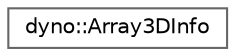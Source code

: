 digraph "Graphical Class Hierarchy"
{
 // LATEX_PDF_SIZE
  bgcolor="transparent";
  edge [fontname=Helvetica,fontsize=10,labelfontname=Helvetica,labelfontsize=10];
  node [fontname=Helvetica,fontsize=10,shape=box,height=0.2,width=0.4];
  rankdir="LR";
  Node0 [id="Node000000",label="dyno::Array3DInfo",height=0.2,width=0.4,color="grey40", fillcolor="white", style="filled",URL="$structdyno_1_1_array3_d_info.html",tooltip=" "];
}
